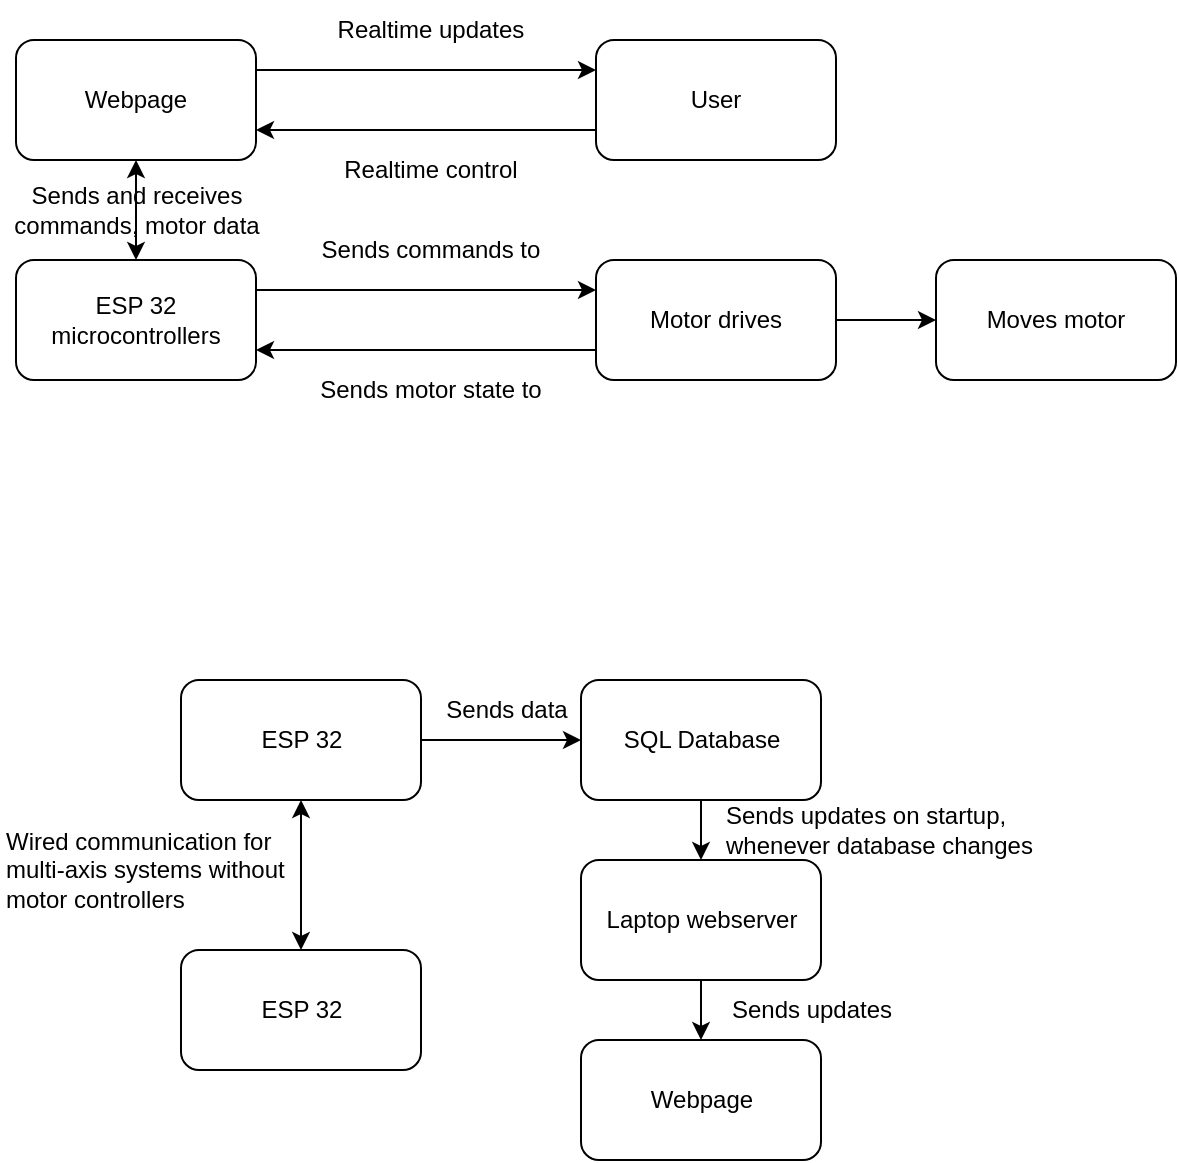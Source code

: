 <mxfile version="22.1.4" type="github">
  <diagram name="Page-1" id="IyFaSJXehdAYe9SnTWNC">
    <mxGraphModel dx="796" dy="472" grid="1" gridSize="10" guides="1" tooltips="1" connect="1" arrows="1" fold="1" page="1" pageScale="1" pageWidth="850" pageHeight="1100" math="0" shadow="0">
      <root>
        <mxCell id="0" />
        <mxCell id="1" parent="0" />
        <mxCell id="XIC-ybf91ITHPClUM8sA-1" value="ESP 32 microcontrollers" style="rounded=1;whiteSpace=wrap;html=1;" vertex="1" parent="1">
          <mxGeometry x="40" y="190" width="120" height="60" as="geometry" />
        </mxCell>
        <mxCell id="XIC-ybf91ITHPClUM8sA-2" value="Motor drives" style="rounded=1;whiteSpace=wrap;html=1;" vertex="1" parent="1">
          <mxGeometry x="330" y="190" width="120" height="60" as="geometry" />
        </mxCell>
        <mxCell id="XIC-ybf91ITHPClUM8sA-3" value="Moves motor" style="rounded=1;whiteSpace=wrap;html=1;" vertex="1" parent="1">
          <mxGeometry x="500" y="190" width="120" height="60" as="geometry" />
        </mxCell>
        <mxCell id="XIC-ybf91ITHPClUM8sA-4" value="" style="endArrow=classic;html=1;rounded=0;exitX=1;exitY=0.25;exitDx=0;exitDy=0;entryX=0;entryY=0.25;entryDx=0;entryDy=0;" edge="1" parent="1" source="XIC-ybf91ITHPClUM8sA-1" target="XIC-ybf91ITHPClUM8sA-2">
          <mxGeometry width="50" height="50" relative="1" as="geometry">
            <mxPoint x="300" y="270" as="sourcePoint" />
            <mxPoint x="300" y="220" as="targetPoint" />
          </mxGeometry>
        </mxCell>
        <mxCell id="XIC-ybf91ITHPClUM8sA-5" value="Sends commands to" style="text;html=1;strokeColor=none;fillColor=none;align=center;verticalAlign=middle;whiteSpace=wrap;rounded=0;" vertex="1" parent="1">
          <mxGeometry x="180" y="170" width="135" height="30" as="geometry" />
        </mxCell>
        <mxCell id="XIC-ybf91ITHPClUM8sA-6" value="" style="endArrow=classic;html=1;rounded=0;exitX=0;exitY=0.75;exitDx=0;exitDy=0;entryX=1;entryY=0.75;entryDx=0;entryDy=0;" edge="1" parent="1" source="XIC-ybf91ITHPClUM8sA-2" target="XIC-ybf91ITHPClUM8sA-1">
          <mxGeometry width="50" height="50" relative="1" as="geometry">
            <mxPoint x="300" y="210" as="sourcePoint" />
            <mxPoint x="350" y="160" as="targetPoint" />
          </mxGeometry>
        </mxCell>
        <mxCell id="XIC-ybf91ITHPClUM8sA-7" value="Sends motor state to" style="text;html=1;strokeColor=none;fillColor=none;align=center;verticalAlign=middle;whiteSpace=wrap;rounded=0;" vertex="1" parent="1">
          <mxGeometry x="180" y="240" width="135" height="30" as="geometry" />
        </mxCell>
        <mxCell id="XIC-ybf91ITHPClUM8sA-8" value="" style="endArrow=classic;html=1;rounded=0;exitX=1;exitY=0.5;exitDx=0;exitDy=0;entryX=0;entryY=0.5;entryDx=0;entryDy=0;" edge="1" parent="1" source="XIC-ybf91ITHPClUM8sA-2" target="XIC-ybf91ITHPClUM8sA-3">
          <mxGeometry width="50" height="50" relative="1" as="geometry">
            <mxPoint x="300" y="210" as="sourcePoint" />
            <mxPoint x="480" y="180" as="targetPoint" />
          </mxGeometry>
        </mxCell>
        <mxCell id="XIC-ybf91ITHPClUM8sA-9" value="Webpage" style="rounded=1;whiteSpace=wrap;html=1;" vertex="1" parent="1">
          <mxGeometry x="40" y="80" width="120" height="60" as="geometry" />
        </mxCell>
        <mxCell id="XIC-ybf91ITHPClUM8sA-12" value="User" style="rounded=1;whiteSpace=wrap;html=1;" vertex="1" parent="1">
          <mxGeometry x="330" y="80" width="120" height="60" as="geometry" />
        </mxCell>
        <mxCell id="XIC-ybf91ITHPClUM8sA-13" value="" style="endArrow=classic;html=1;rounded=0;exitX=1;exitY=0.25;exitDx=0;exitDy=0;entryX=0;entryY=0.25;entryDx=0;entryDy=0;" edge="1" parent="1" source="XIC-ybf91ITHPClUM8sA-9" target="XIC-ybf91ITHPClUM8sA-12">
          <mxGeometry width="50" height="50" relative="1" as="geometry">
            <mxPoint x="300" y="200" as="sourcePoint" />
            <mxPoint x="350" y="150" as="targetPoint" />
          </mxGeometry>
        </mxCell>
        <mxCell id="XIC-ybf91ITHPClUM8sA-14" value="Realtime updates" style="text;html=1;strokeColor=none;fillColor=none;align=center;verticalAlign=middle;whiteSpace=wrap;rounded=0;" vertex="1" parent="1">
          <mxGeometry x="180" y="60" width="135" height="30" as="geometry" />
        </mxCell>
        <mxCell id="XIC-ybf91ITHPClUM8sA-15" value="" style="endArrow=classic;html=1;rounded=0;exitX=0;exitY=0.75;exitDx=0;exitDy=0;entryX=1;entryY=0.75;entryDx=0;entryDy=0;" edge="1" parent="1" source="XIC-ybf91ITHPClUM8sA-12" target="XIC-ybf91ITHPClUM8sA-9">
          <mxGeometry width="50" height="50" relative="1" as="geometry">
            <mxPoint x="300" y="200" as="sourcePoint" />
            <mxPoint x="350" y="150" as="targetPoint" />
          </mxGeometry>
        </mxCell>
        <mxCell id="XIC-ybf91ITHPClUM8sA-16" value="Realtime control" style="text;html=1;strokeColor=none;fillColor=none;align=center;verticalAlign=middle;whiteSpace=wrap;rounded=0;" vertex="1" parent="1">
          <mxGeometry x="180" y="130" width="135" height="30" as="geometry" />
        </mxCell>
        <mxCell id="XIC-ybf91ITHPClUM8sA-19" value="" style="endArrow=classic;startArrow=classic;html=1;rounded=0;entryX=0.5;entryY=1;entryDx=0;entryDy=0;" edge="1" parent="1" target="XIC-ybf91ITHPClUM8sA-9">
          <mxGeometry width="50" height="50" relative="1" as="geometry">
            <mxPoint x="100" y="190" as="sourcePoint" />
            <mxPoint x="150" y="140" as="targetPoint" />
          </mxGeometry>
        </mxCell>
        <mxCell id="XIC-ybf91ITHPClUM8sA-21" value="Sends and receives commands, motor data" style="text;html=1;strokeColor=none;fillColor=none;align=center;verticalAlign=middle;whiteSpace=wrap;rounded=0;" vertex="1" parent="1">
          <mxGeometry x="32.5" y="150" width="135" height="30" as="geometry" />
        </mxCell>
        <mxCell id="XIC-ybf91ITHPClUM8sA-28" style="edgeStyle=orthogonalEdgeStyle;rounded=0;orthogonalLoop=1;jettySize=auto;html=1;exitX=1;exitY=0.5;exitDx=0;exitDy=0;entryX=0;entryY=0.5;entryDx=0;entryDy=0;" edge="1" parent="1" source="XIC-ybf91ITHPClUM8sA-22" target="XIC-ybf91ITHPClUM8sA-25">
          <mxGeometry relative="1" as="geometry" />
        </mxCell>
        <mxCell id="XIC-ybf91ITHPClUM8sA-22" value="ESP 32" style="rounded=1;whiteSpace=wrap;html=1;" vertex="1" parent="1">
          <mxGeometry x="122.5" y="400" width="120" height="60" as="geometry" />
        </mxCell>
        <mxCell id="XIC-ybf91ITHPClUM8sA-36" style="edgeStyle=orthogonalEdgeStyle;rounded=0;orthogonalLoop=1;jettySize=auto;html=1;exitX=0.5;exitY=1;exitDx=0;exitDy=0;entryX=0.5;entryY=0;entryDx=0;entryDy=0;" edge="1" parent="1" source="XIC-ybf91ITHPClUM8sA-23" target="XIC-ybf91ITHPClUM8sA-24">
          <mxGeometry relative="1" as="geometry" />
        </mxCell>
        <mxCell id="XIC-ybf91ITHPClUM8sA-23" value="Laptop webserver" style="rounded=1;whiteSpace=wrap;html=1;" vertex="1" parent="1">
          <mxGeometry x="322.5" y="490" width="120" height="60" as="geometry" />
        </mxCell>
        <mxCell id="XIC-ybf91ITHPClUM8sA-24" value="Webpage" style="rounded=1;whiteSpace=wrap;html=1;" vertex="1" parent="1">
          <mxGeometry x="322.5" y="580" width="120" height="60" as="geometry" />
        </mxCell>
        <mxCell id="XIC-ybf91ITHPClUM8sA-30" style="edgeStyle=orthogonalEdgeStyle;rounded=0;orthogonalLoop=1;jettySize=auto;html=1;exitX=0.5;exitY=1;exitDx=0;exitDy=0;entryX=0.5;entryY=0;entryDx=0;entryDy=0;" edge="1" parent="1" source="XIC-ybf91ITHPClUM8sA-25" target="XIC-ybf91ITHPClUM8sA-23">
          <mxGeometry relative="1" as="geometry" />
        </mxCell>
        <mxCell id="XIC-ybf91ITHPClUM8sA-25" value="SQL Database" style="rounded=1;whiteSpace=wrap;html=1;" vertex="1" parent="1">
          <mxGeometry x="322.5" y="400" width="120" height="60" as="geometry" />
        </mxCell>
        <mxCell id="XIC-ybf91ITHPClUM8sA-27" value="Sends data" style="text;html=1;strokeColor=none;fillColor=none;align=center;verticalAlign=middle;whiteSpace=wrap;rounded=0;" vertex="1" parent="1">
          <mxGeometry x="222.5" y="400" width="125" height="30" as="geometry" />
        </mxCell>
        <mxCell id="XIC-ybf91ITHPClUM8sA-31" value="Sends updates on startup,&lt;br&gt;whenever database changes" style="text;html=1;strokeColor=none;fillColor=none;align=left;verticalAlign=middle;whiteSpace=wrap;rounded=0;" vertex="1" parent="1">
          <mxGeometry x="392.5" y="460" width="180" height="30" as="geometry" />
        </mxCell>
        <mxCell id="XIC-ybf91ITHPClUM8sA-37" value="Sends updates" style="text;html=1;strokeColor=none;fillColor=none;align=center;verticalAlign=middle;whiteSpace=wrap;rounded=0;" vertex="1" parent="1">
          <mxGeometry x="347.5" y="550" width="180" height="30" as="geometry" />
        </mxCell>
        <mxCell id="XIC-ybf91ITHPClUM8sA-38" value="ESP 32" style="rounded=1;whiteSpace=wrap;html=1;" vertex="1" parent="1">
          <mxGeometry x="122.5" y="535" width="120" height="60" as="geometry" />
        </mxCell>
        <mxCell id="XIC-ybf91ITHPClUM8sA-39" value="" style="endArrow=classic;startArrow=classic;html=1;rounded=0;exitX=0.5;exitY=0;exitDx=0;exitDy=0;entryX=0.5;entryY=1;entryDx=0;entryDy=0;" edge="1" parent="1" source="XIC-ybf91ITHPClUM8sA-38" target="XIC-ybf91ITHPClUM8sA-22">
          <mxGeometry width="50" height="50" relative="1" as="geometry">
            <mxPoint x="242.5" y="560" as="sourcePoint" />
            <mxPoint x="292.5" y="510" as="targetPoint" />
            <Array as="points" />
          </mxGeometry>
        </mxCell>
        <mxCell id="XIC-ybf91ITHPClUM8sA-40" value="Wired communication for multi-axis systems without motor controllers" style="text;html=1;strokeColor=none;fillColor=none;align=left;verticalAlign=middle;whiteSpace=wrap;rounded=0;" vertex="1" parent="1">
          <mxGeometry x="32.5" y="480" width="160" height="30" as="geometry" />
        </mxCell>
      </root>
    </mxGraphModel>
  </diagram>
</mxfile>
